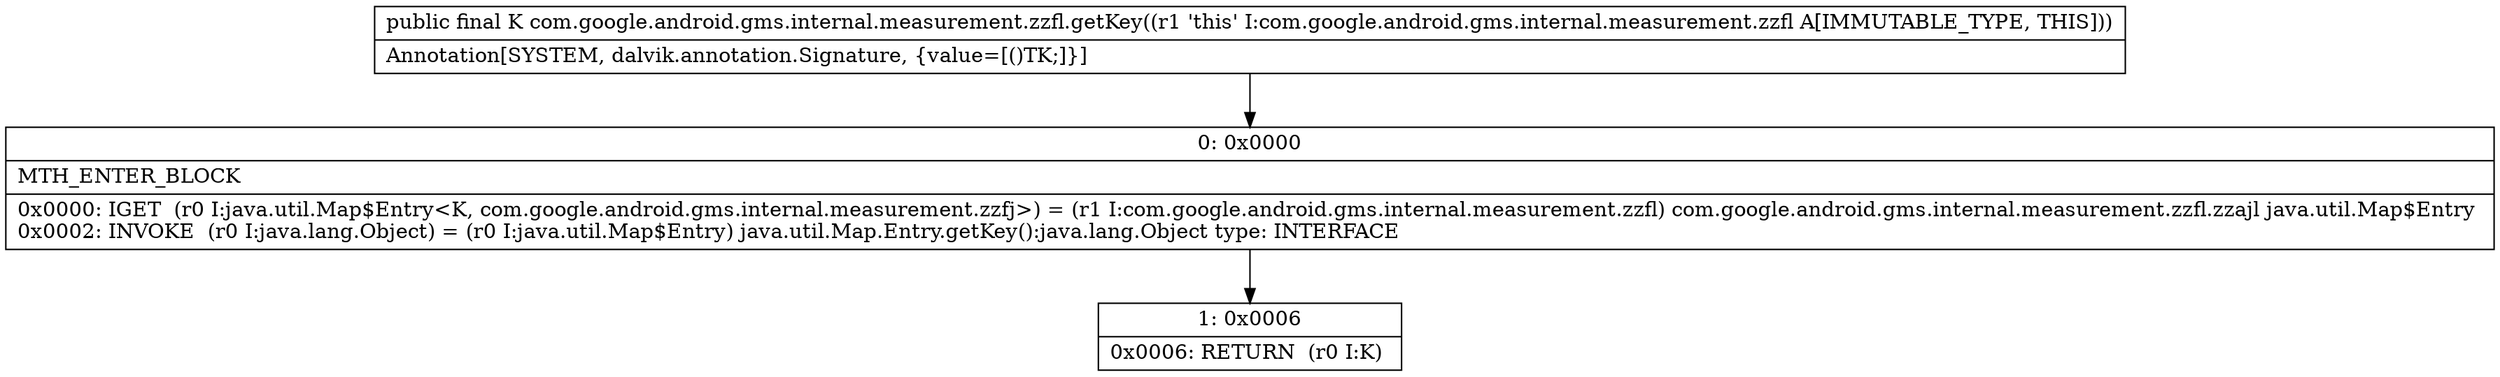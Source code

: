 digraph "CFG forcom.google.android.gms.internal.measurement.zzfl.getKey()Ljava\/lang\/Object;" {
Node_0 [shape=record,label="{0\:\ 0x0000|MTH_ENTER_BLOCK\l|0x0000: IGET  (r0 I:java.util.Map$Entry\<K, com.google.android.gms.internal.measurement.zzfj\>) = (r1 I:com.google.android.gms.internal.measurement.zzfl) com.google.android.gms.internal.measurement.zzfl.zzajl java.util.Map$Entry \l0x0002: INVOKE  (r0 I:java.lang.Object) = (r0 I:java.util.Map$Entry) java.util.Map.Entry.getKey():java.lang.Object type: INTERFACE \l}"];
Node_1 [shape=record,label="{1\:\ 0x0006|0x0006: RETURN  (r0 I:K) \l}"];
MethodNode[shape=record,label="{public final K com.google.android.gms.internal.measurement.zzfl.getKey((r1 'this' I:com.google.android.gms.internal.measurement.zzfl A[IMMUTABLE_TYPE, THIS]))  | Annotation[SYSTEM, dalvik.annotation.Signature, \{value=[()TK;]\}]\l}"];
MethodNode -> Node_0;
Node_0 -> Node_1;
}

